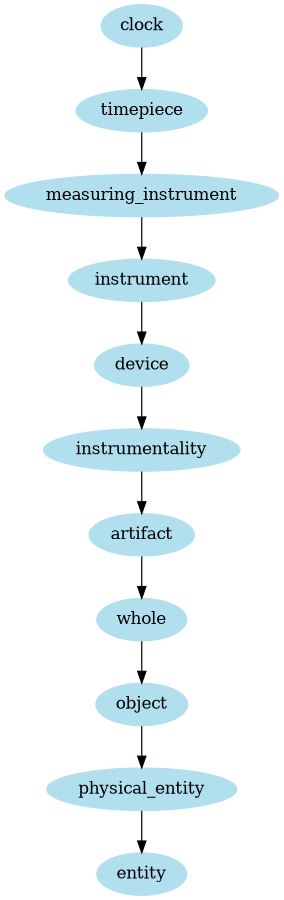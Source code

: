 digraph unix {
	node [color=lightblue2 style=filled]
	size="6,6"
	clock -> timepiece
	timepiece -> measuring_instrument
	measuring_instrument -> instrument
	instrument -> device
	device -> instrumentality
	instrumentality -> artifact
	artifact -> whole
	whole -> object
	object -> physical_entity
	physical_entity -> entity
}
